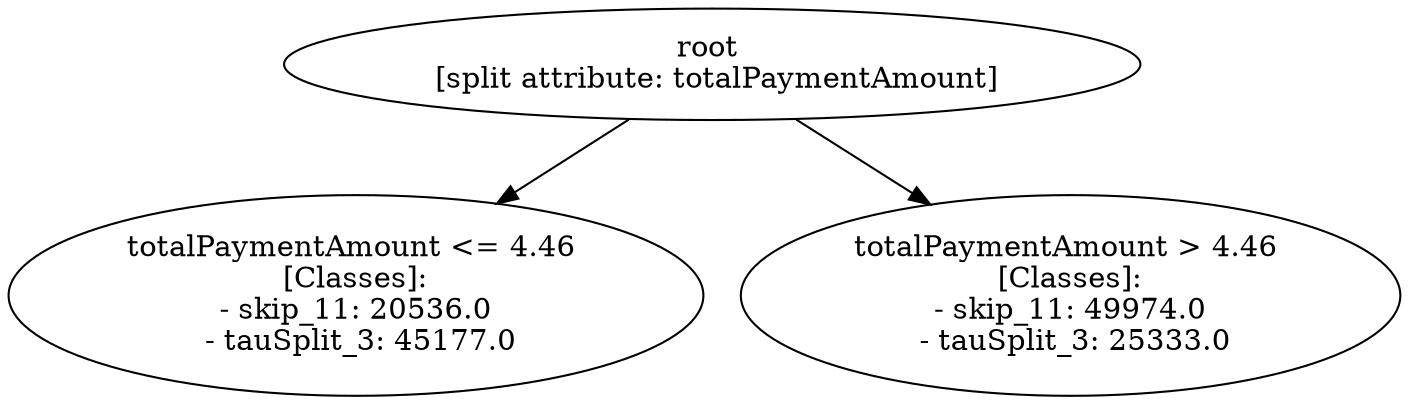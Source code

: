 // Road_Traffic_Fine_Management_Process-p_15-3
digraph "Road_Traffic_Fine_Management_Process-p_15-3" {
	"0a9c1d86-f5e8-4d1d-aa89-0aab550dd6c8" [label="root 
 [split attribute: totalPaymentAmount]"]
	"0c5d4139-2011-4329-9b2c-a81601bde2da" [label="totalPaymentAmount <= 4.46 
 [Classes]: 
 - skip_11: 20536.0 
 - tauSplit_3: 45177.0"]
	"0a9c1d86-f5e8-4d1d-aa89-0aab550dd6c8" -> "0c5d4139-2011-4329-9b2c-a81601bde2da"
	"f8cdb252-f816-4050-b891-43402c250b37" [label="totalPaymentAmount > 4.46 
 [Classes]: 
 - skip_11: 49974.0 
 - tauSplit_3: 25333.0"]
	"0a9c1d86-f5e8-4d1d-aa89-0aab550dd6c8" -> "f8cdb252-f816-4050-b891-43402c250b37"
}
